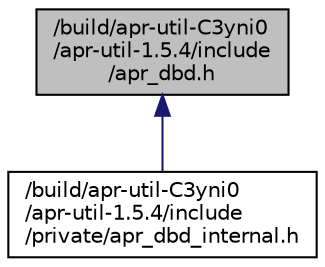 digraph "/build/apr-util-C3yni0/apr-util-1.5.4/include/apr_dbd.h"
{
  edge [fontname="Helvetica",fontsize="10",labelfontname="Helvetica",labelfontsize="10"];
  node [fontname="Helvetica",fontsize="10",shape=record];
  Node1 [label="/build/apr-util-C3yni0\l/apr-util-1.5.4/include\l/apr_dbd.h",height=0.2,width=0.4,color="black", fillcolor="grey75", style="filled", fontcolor="black"];
  Node1 -> Node2 [dir="back",color="midnightblue",fontsize="10",style="solid",fontname="Helvetica"];
  Node2 [label="/build/apr-util-C3yni0\l/apr-util-1.5.4/include\l/private/apr_dbd_internal.h",height=0.2,width=0.4,color="black", fillcolor="white", style="filled",URL="$apr__dbd__internal_8h_source.html"];
}
